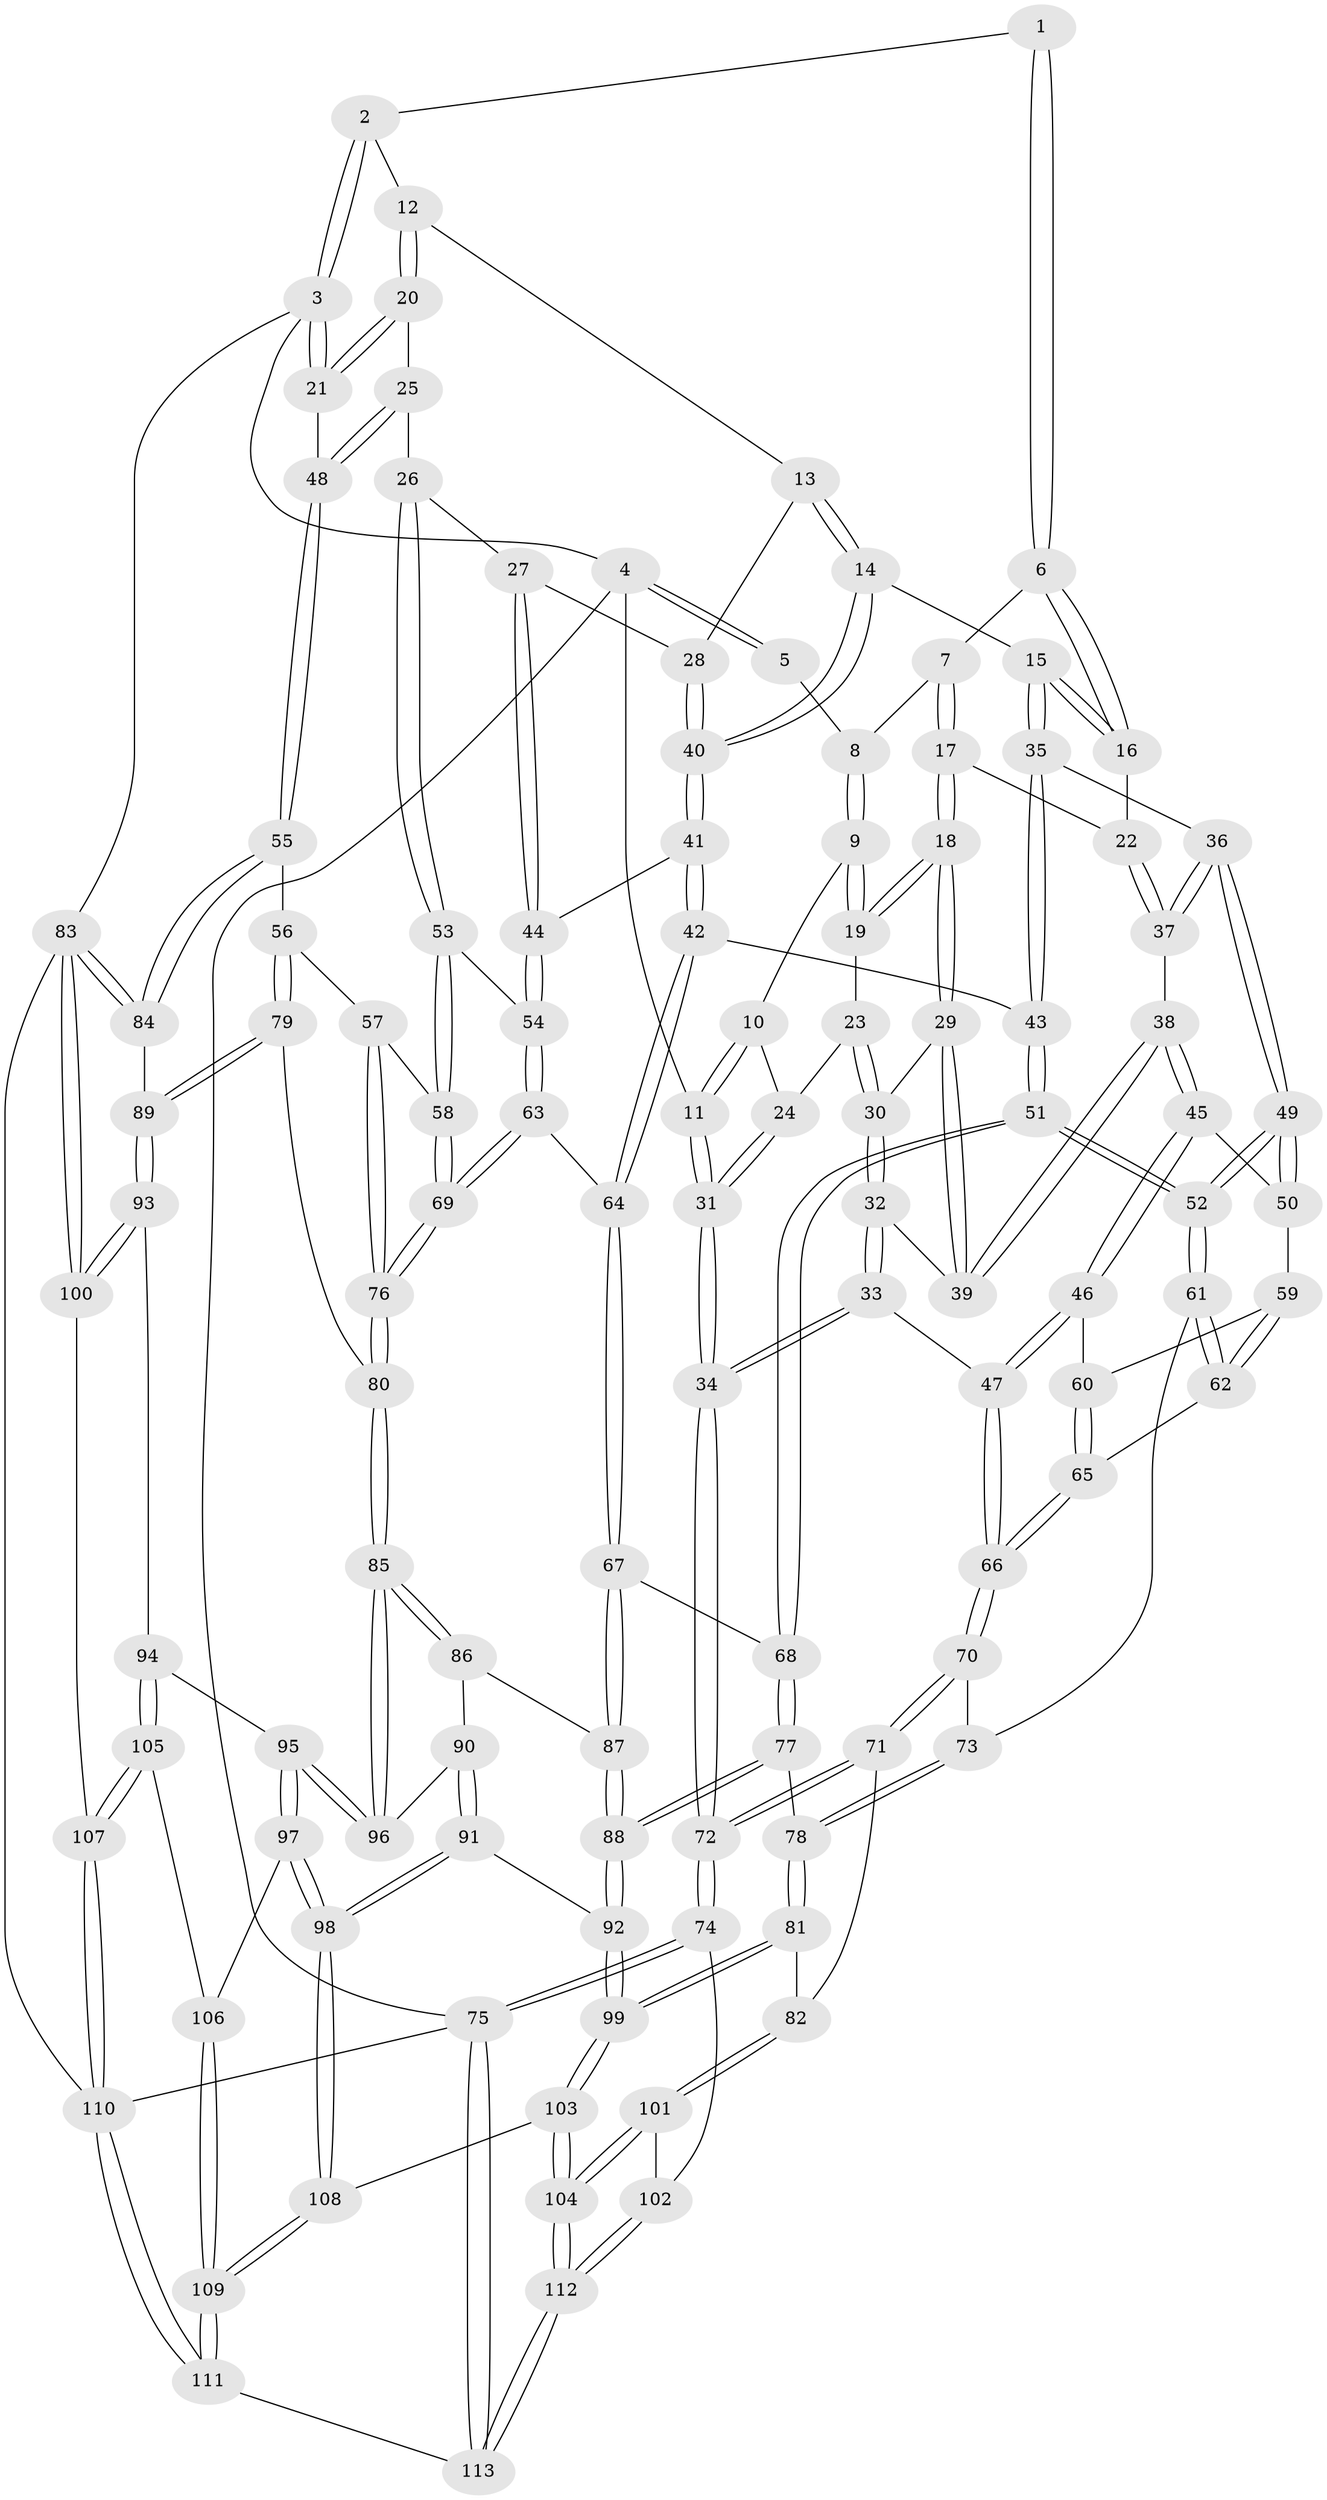 // Generated by graph-tools (version 1.1) at 2025/03/03/09/25 03:03:24]
// undirected, 113 vertices, 279 edges
graph export_dot {
graph [start="1"]
  node [color=gray90,style=filled];
  1 [pos="+0.3284816830904884+0"];
  2 [pos="+0.5287847245913192+0"];
  3 [pos="+1+0"];
  4 [pos="+0+0"];
  5 [pos="+0+0"];
  6 [pos="+0.247099212060238+0.04018551278864582"];
  7 [pos="+0.19502690136238557+0.0659489659077579"];
  8 [pos="+0.1219777110387829+0.05487685257603745"];
  9 [pos="+0.046562588822030654+0.09062691722484095"];
  10 [pos="+0.03600008281481213+0.08477505302674133"];
  11 [pos="+0+0"];
  12 [pos="+0.5412969658930749+0"];
  13 [pos="+0.5167496497880192+0"];
  14 [pos="+0.37776457743692526+0.17922355960616143"];
  15 [pos="+0.3265045390143318+0.17853973378163082"];
  16 [pos="+0.2926075817684292+0.14834172259507364"];
  17 [pos="+0.13135671313122446+0.17144112241430173"];
  18 [pos="+0.11573899536386986+0.17850321240180436"];
  19 [pos="+0.08036850524680983+0.14948003086621564"];
  20 [pos="+0.7078877264449079+0.08626614595988429"];
  21 [pos="+1+0"];
  22 [pos="+0.20076155915473676+0.18861926454328765"];
  23 [pos="+0+0.19657140702728204"];
  24 [pos="+0+0.19649123689462122"];
  25 [pos="+0.7448765871038002+0.19659408863787578"];
  26 [pos="+0.6661937689394789+0.25445445806726524"];
  27 [pos="+0.5689215928172957+0.20497204528459448"];
  28 [pos="+0.5585865374718489+0.1882482878559398"];
  29 [pos="+0.10585841958336614+0.23222397590300248"];
  30 [pos="+0.03138021748638327+0.22390055696331052"];
  31 [pos="+0+0.21485325686241563"];
  32 [pos="+0.0006583784100533502+0.27895523348137824"];
  33 [pos="+0+0.341604577145136"];
  34 [pos="+0+0.34555653583277884"];
  35 [pos="+0.2916861332314594+0.24911479742415774"];
  36 [pos="+0.25765658980065376+0.2826932745705956"];
  37 [pos="+0.211292092097035+0.25342906892529776"];
  38 [pos="+0.11646784219846718+0.26624752798414364"];
  39 [pos="+0.10811534280113896+0.24760232484980255"];
  40 [pos="+0.40040829705429637+0.20543986413869667"];
  41 [pos="+0.4456458626761733+0.31911995565796536"];
  42 [pos="+0.44514300173312576+0.3198318398105979"];
  43 [pos="+0.40247916286456553+0.3566475711225771"];
  44 [pos="+0.45477241314604927+0.31742191593579716"];
  45 [pos="+0.11646324967348003+0.28052508283464517"];
  46 [pos="+0.0748515893343744+0.33389861410537924"];
  47 [pos="+0.012832997470550243+0.3624070852469709"];
  48 [pos="+1+0.2557334977784601"];
  49 [pos="+0.251041123615629+0.32382140173332846"];
  50 [pos="+0.17387896165236844+0.3349421565532995"];
  51 [pos="+0.33116423222565095+0.456044535871326"];
  52 [pos="+0.3220037453299095+0.4508207381690881"];
  53 [pos="+0.6576884975065963+0.3002738257510013"];
  54 [pos="+0.611097990450033+0.3650618197000675"];
  55 [pos="+1+0.3299568970862848"];
  56 [pos="+0.9403433533622776+0.39838071429209265"];
  57 [pos="+0.9268590040227664+0.4016392320261169"];
  58 [pos="+0.7754309909204296+0.4000677468847958"];
  59 [pos="+0.16779840903919496+0.35349358297891115"];
  60 [pos="+0.12506027028461347+0.386769194838021"];
  61 [pos="+0.22264777278371975+0.44983232806524254"];
  62 [pos="+0.20054347207691495+0.4354766675970163"];
  63 [pos="+0.6064785581013439+0.47773114584982157"];
  64 [pos="+0.5491392070689399+0.49914475430663396"];
  65 [pos="+0.12214264534188259+0.4209273203915774"];
  66 [pos="+0.0801893749439668+0.45340435964419545"];
  67 [pos="+0.5148265759900771+0.5216663003242513"];
  68 [pos="+0.3379862932764569+0.4738021747000231"];
  69 [pos="+0.6532975765811518+0.5034146433079142"];
  70 [pos="+0.07402021044721585+0.503143432717065"];
  71 [pos="+0.004305805456362644+0.5525784227716857"];
  72 [pos="+0+0.5980973255449402"];
  73 [pos="+0.1368345608844632+0.522410407604095"];
  74 [pos="+0+0.7617412929781788"];
  75 [pos="+0+1"];
  76 [pos="+0.7043092158295212+0.5697697431639551"];
  77 [pos="+0.30002784376449537+0.6011776670234975"];
  78 [pos="+0.21349687333180076+0.643809870858902"];
  79 [pos="+0.815646549653437+0.6165932590304094"];
  80 [pos="+0.7115139005793643+0.5961995643581932"];
  81 [pos="+0.206235784724739+0.6531199349661162"];
  82 [pos="+0.15978130439210045+0.6870131932247562"];
  83 [pos="+1+0.8694010227485782"];
  84 [pos="+1+0.5106016348515905"];
  85 [pos="+0.6881821387078062+0.6485222104280567"];
  86 [pos="+0.5195681820102208+0.5903641837808068"];
  87 [pos="+0.5110712132651833+0.5819790197783301"];
  88 [pos="+0.4200529290090028+0.7106673802871672"];
  89 [pos="+0.8970403236285179+0.6873290922206895"];
  90 [pos="+0.5752805097957383+0.6715618623150188"];
  91 [pos="+0.4997995685255215+0.7745256162232638"];
  92 [pos="+0.423929553653484+0.7246098299702295"];
  93 [pos="+0.8901087156082963+0.7193282434232405"];
  94 [pos="+0.7686867859621526+0.7494029134937544"];
  95 [pos="+0.6893351735950068+0.6855674816417283"];
  96 [pos="+0.6856812260275106+0.6570610950459614"];
  97 [pos="+0.6306941845972278+0.7844524942661428"];
  98 [pos="+0.5283636556926334+0.8134428781482507"];
  99 [pos="+0.3239736902582749+0.8173343571435497"];
  100 [pos="+0.9395147220514516+0.8623680515607952"];
  101 [pos="+0.13355281872415645+0.7333952066448122"];
  102 [pos="+0+0.7933750965656918"];
  103 [pos="+0.3003548719962436+0.8658367630333352"];
  104 [pos="+0.25779412202628266+0.9084435562421395"];
  105 [pos="+0.7534494128501855+0.8481008350240271"];
  106 [pos="+0.7125793653021599+0.8547440168012442"];
  107 [pos="+0.874440122056013+0.9215680783338918"];
  108 [pos="+0.5213143404360935+0.9019696582853498"];
  109 [pos="+0.5639262750074799+1"];
  110 [pos="+0.7697731616586452+1"];
  111 [pos="+0.5622561426597293+1"];
  112 [pos="+0.21734672973097652+1"];
  113 [pos="+0.22339580306763998+1"];
  1 -- 2;
  1 -- 6;
  1 -- 6;
  2 -- 3;
  2 -- 3;
  2 -- 12;
  3 -- 4;
  3 -- 21;
  3 -- 21;
  3 -- 83;
  4 -- 5;
  4 -- 5;
  4 -- 11;
  4 -- 75;
  5 -- 8;
  6 -- 7;
  6 -- 16;
  6 -- 16;
  7 -- 8;
  7 -- 17;
  7 -- 17;
  8 -- 9;
  8 -- 9;
  9 -- 10;
  9 -- 19;
  9 -- 19;
  10 -- 11;
  10 -- 11;
  10 -- 24;
  11 -- 31;
  11 -- 31;
  12 -- 13;
  12 -- 20;
  12 -- 20;
  13 -- 14;
  13 -- 14;
  13 -- 28;
  14 -- 15;
  14 -- 40;
  14 -- 40;
  15 -- 16;
  15 -- 16;
  15 -- 35;
  15 -- 35;
  16 -- 22;
  17 -- 18;
  17 -- 18;
  17 -- 22;
  18 -- 19;
  18 -- 19;
  18 -- 29;
  18 -- 29;
  19 -- 23;
  20 -- 21;
  20 -- 21;
  20 -- 25;
  21 -- 48;
  22 -- 37;
  22 -- 37;
  23 -- 24;
  23 -- 30;
  23 -- 30;
  24 -- 31;
  24 -- 31;
  25 -- 26;
  25 -- 48;
  25 -- 48;
  26 -- 27;
  26 -- 53;
  26 -- 53;
  27 -- 28;
  27 -- 44;
  27 -- 44;
  28 -- 40;
  28 -- 40;
  29 -- 30;
  29 -- 39;
  29 -- 39;
  30 -- 32;
  30 -- 32;
  31 -- 34;
  31 -- 34;
  32 -- 33;
  32 -- 33;
  32 -- 39;
  33 -- 34;
  33 -- 34;
  33 -- 47;
  34 -- 72;
  34 -- 72;
  35 -- 36;
  35 -- 43;
  35 -- 43;
  36 -- 37;
  36 -- 37;
  36 -- 49;
  36 -- 49;
  37 -- 38;
  38 -- 39;
  38 -- 39;
  38 -- 45;
  38 -- 45;
  40 -- 41;
  40 -- 41;
  41 -- 42;
  41 -- 42;
  41 -- 44;
  42 -- 43;
  42 -- 64;
  42 -- 64;
  43 -- 51;
  43 -- 51;
  44 -- 54;
  44 -- 54;
  45 -- 46;
  45 -- 46;
  45 -- 50;
  46 -- 47;
  46 -- 47;
  46 -- 60;
  47 -- 66;
  47 -- 66;
  48 -- 55;
  48 -- 55;
  49 -- 50;
  49 -- 50;
  49 -- 52;
  49 -- 52;
  50 -- 59;
  51 -- 52;
  51 -- 52;
  51 -- 68;
  51 -- 68;
  52 -- 61;
  52 -- 61;
  53 -- 54;
  53 -- 58;
  53 -- 58;
  54 -- 63;
  54 -- 63;
  55 -- 56;
  55 -- 84;
  55 -- 84;
  56 -- 57;
  56 -- 79;
  56 -- 79;
  57 -- 58;
  57 -- 76;
  57 -- 76;
  58 -- 69;
  58 -- 69;
  59 -- 60;
  59 -- 62;
  59 -- 62;
  60 -- 65;
  60 -- 65;
  61 -- 62;
  61 -- 62;
  61 -- 73;
  62 -- 65;
  63 -- 64;
  63 -- 69;
  63 -- 69;
  64 -- 67;
  64 -- 67;
  65 -- 66;
  65 -- 66;
  66 -- 70;
  66 -- 70;
  67 -- 68;
  67 -- 87;
  67 -- 87;
  68 -- 77;
  68 -- 77;
  69 -- 76;
  69 -- 76;
  70 -- 71;
  70 -- 71;
  70 -- 73;
  71 -- 72;
  71 -- 72;
  71 -- 82;
  72 -- 74;
  72 -- 74;
  73 -- 78;
  73 -- 78;
  74 -- 75;
  74 -- 75;
  74 -- 102;
  75 -- 113;
  75 -- 113;
  75 -- 110;
  76 -- 80;
  76 -- 80;
  77 -- 78;
  77 -- 88;
  77 -- 88;
  78 -- 81;
  78 -- 81;
  79 -- 80;
  79 -- 89;
  79 -- 89;
  80 -- 85;
  80 -- 85;
  81 -- 82;
  81 -- 99;
  81 -- 99;
  82 -- 101;
  82 -- 101;
  83 -- 84;
  83 -- 84;
  83 -- 100;
  83 -- 100;
  83 -- 110;
  84 -- 89;
  85 -- 86;
  85 -- 86;
  85 -- 96;
  85 -- 96;
  86 -- 87;
  86 -- 90;
  87 -- 88;
  87 -- 88;
  88 -- 92;
  88 -- 92;
  89 -- 93;
  89 -- 93;
  90 -- 91;
  90 -- 91;
  90 -- 96;
  91 -- 92;
  91 -- 98;
  91 -- 98;
  92 -- 99;
  92 -- 99;
  93 -- 94;
  93 -- 100;
  93 -- 100;
  94 -- 95;
  94 -- 105;
  94 -- 105;
  95 -- 96;
  95 -- 96;
  95 -- 97;
  95 -- 97;
  97 -- 98;
  97 -- 98;
  97 -- 106;
  98 -- 108;
  98 -- 108;
  99 -- 103;
  99 -- 103;
  100 -- 107;
  101 -- 102;
  101 -- 104;
  101 -- 104;
  102 -- 112;
  102 -- 112;
  103 -- 104;
  103 -- 104;
  103 -- 108;
  104 -- 112;
  104 -- 112;
  105 -- 106;
  105 -- 107;
  105 -- 107;
  106 -- 109;
  106 -- 109;
  107 -- 110;
  107 -- 110;
  108 -- 109;
  108 -- 109;
  109 -- 111;
  109 -- 111;
  110 -- 111;
  110 -- 111;
  111 -- 113;
  112 -- 113;
  112 -- 113;
}
